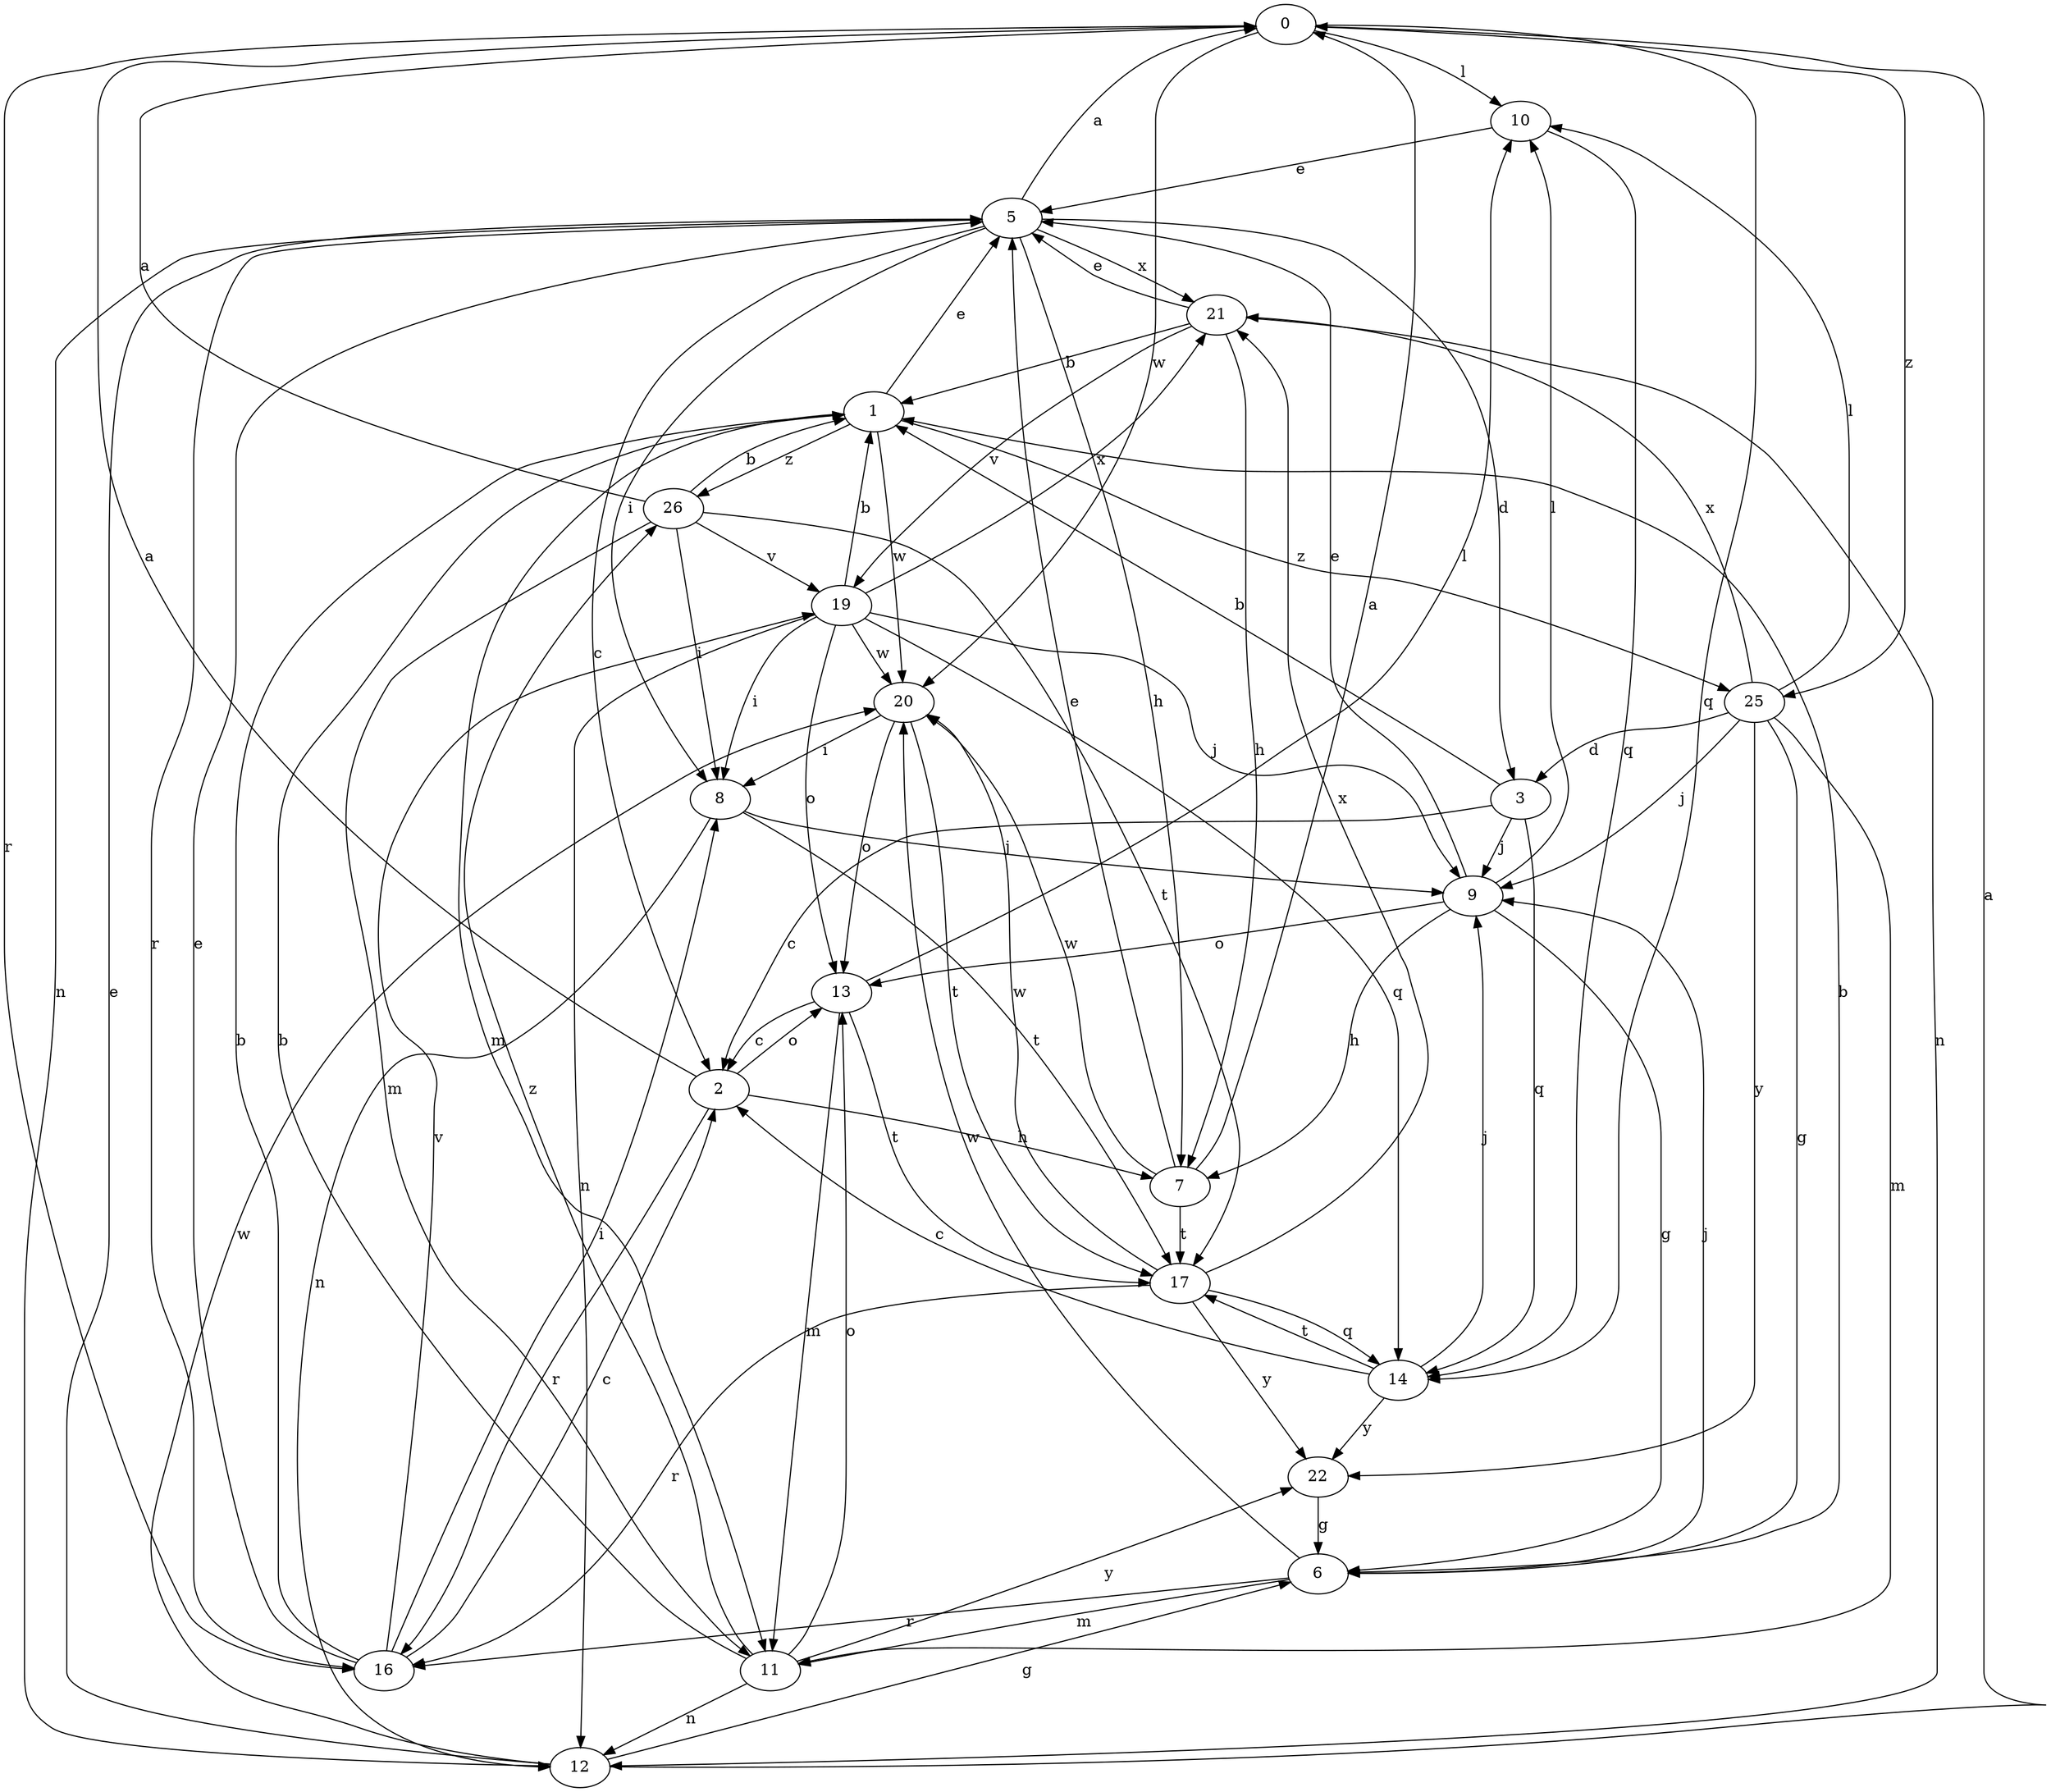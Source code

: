 strict digraph  {
0;
1;
2;
3;
5;
6;
7;
8;
9;
10;
11;
12;
13;
14;
16;
17;
19;
20;
21;
22;
25;
26;
0 -> 10  [label=l];
0 -> 14  [label=q];
0 -> 16  [label=r];
0 -> 20  [label=w];
0 -> 25  [label=z];
1 -> 5  [label=e];
1 -> 11  [label=m];
1 -> 20  [label=w];
1 -> 25  [label=z];
1 -> 26  [label=z];
2 -> 0  [label=a];
2 -> 7  [label=h];
2 -> 13  [label=o];
2 -> 16  [label=r];
3 -> 1  [label=b];
3 -> 2  [label=c];
3 -> 9  [label=j];
3 -> 14  [label=q];
5 -> 0  [label=a];
5 -> 2  [label=c];
5 -> 3  [label=d];
5 -> 7  [label=h];
5 -> 8  [label=i];
5 -> 12  [label=n];
5 -> 16  [label=r];
5 -> 21  [label=x];
6 -> 1  [label=b];
6 -> 9  [label=j];
6 -> 11  [label=m];
6 -> 16  [label=r];
6 -> 20  [label=w];
7 -> 0  [label=a];
7 -> 5  [label=e];
7 -> 17  [label=t];
7 -> 20  [label=w];
8 -> 9  [label=j];
8 -> 12  [label=n];
8 -> 17  [label=t];
9 -> 5  [label=e];
9 -> 6  [label=g];
9 -> 7  [label=h];
9 -> 10  [label=l];
9 -> 13  [label=o];
10 -> 5  [label=e];
10 -> 14  [label=q];
11 -> 1  [label=b];
11 -> 12  [label=n];
11 -> 13  [label=o];
11 -> 22  [label=y];
11 -> 26  [label=z];
12 -> 0  [label=a];
12 -> 5  [label=e];
12 -> 6  [label=g];
12 -> 20  [label=w];
13 -> 2  [label=c];
13 -> 10  [label=l];
13 -> 11  [label=m];
13 -> 17  [label=t];
14 -> 2  [label=c];
14 -> 9  [label=j];
14 -> 17  [label=t];
14 -> 22  [label=y];
16 -> 1  [label=b];
16 -> 2  [label=c];
16 -> 5  [label=e];
16 -> 8  [label=i];
16 -> 19  [label=v];
17 -> 14  [label=q];
17 -> 16  [label=r];
17 -> 20  [label=w];
17 -> 21  [label=x];
17 -> 22  [label=y];
19 -> 1  [label=b];
19 -> 8  [label=i];
19 -> 9  [label=j];
19 -> 12  [label=n];
19 -> 13  [label=o];
19 -> 14  [label=q];
19 -> 20  [label=w];
19 -> 21  [label=x];
20 -> 8  [label=i];
20 -> 13  [label=o];
20 -> 17  [label=t];
21 -> 1  [label=b];
21 -> 5  [label=e];
21 -> 7  [label=h];
21 -> 12  [label=n];
21 -> 19  [label=v];
22 -> 6  [label=g];
25 -> 3  [label=d];
25 -> 6  [label=g];
25 -> 9  [label=j];
25 -> 10  [label=l];
25 -> 11  [label=m];
25 -> 21  [label=x];
25 -> 22  [label=y];
26 -> 0  [label=a];
26 -> 1  [label=b];
26 -> 8  [label=i];
26 -> 11  [label=m];
26 -> 17  [label=t];
26 -> 19  [label=v];
}
